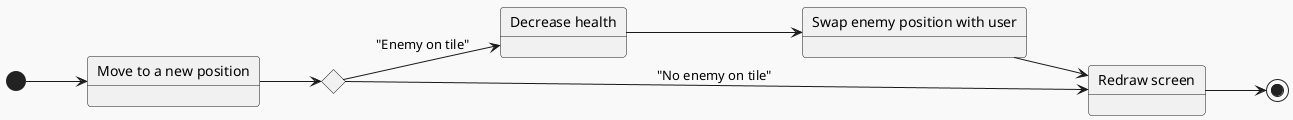@startuml
!theme mars
left to right direction

state "Move to a new position" as up
state "Decrease health" as rp
state "Swap enemy position with user" as swp
state c <<choice>>
state "Redraw screen" as rd

[*] --> up
up --> c
c --> rp: "Enemy on tile"
rp --> swp
c --> rd: "No enemy on tile"
swp --> rd
rd --> [*]
@enduml

